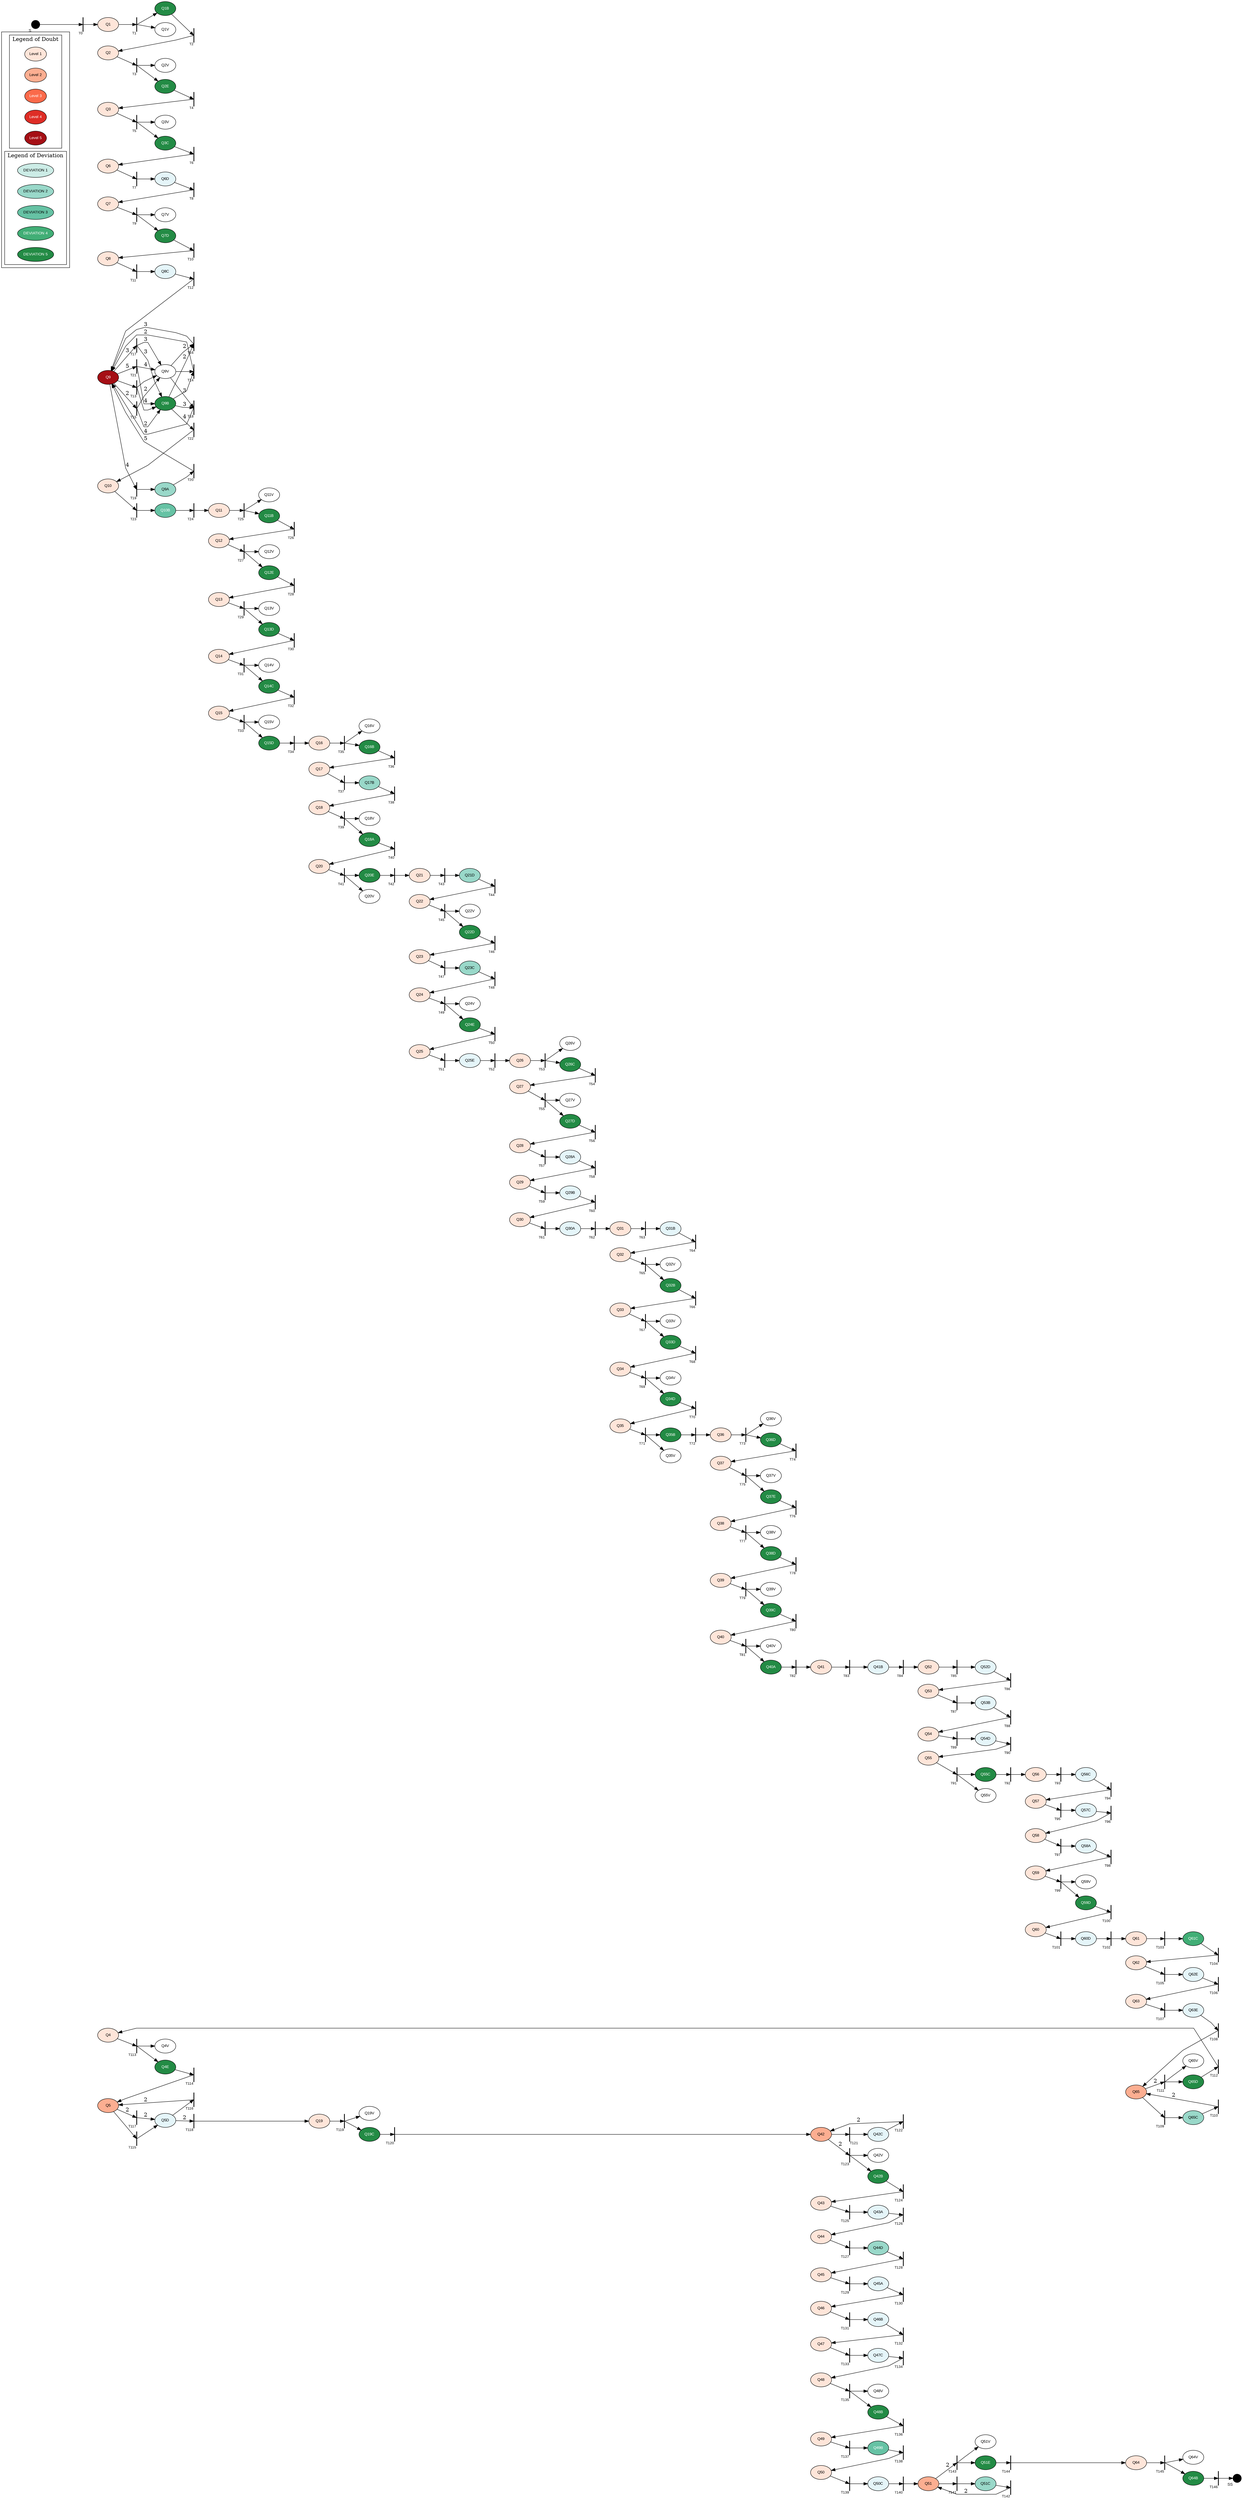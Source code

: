 digraph G { rankdir=LR; splines=polyline;
node[style=filled; fontsize=10; fontname=Arial; fontcolor=black; fillcolor=white; colorscheme=bugn9];
subgraph cluster_0{subgraph cluster_1{ label="Legend of Doubt"
"Level 1"[colorscheme=reds5; fillcolor=1;]
"Level 2"[colorscheme=reds5; fillcolor=2;]
"Level 3"[colorscheme=reds5; fillcolor=3; fontcolor=white;]
"Level 4"[colorscheme=reds5; fillcolor=4; fontcolor=white;]
"Level 5"[colorscheme=reds5; fillcolor=5; fontcolor=white;]
}
subgraph cluster_2{ label="Legend of Deviation"
"DEVIATION 1"[fillcolor=3;];
"DEVIATION 2"[fillcolor=4;];
"DEVIATION 3"[fillcolor=5;];
"DEVIATION 4"[fillcolor=6; fontcolor=white;];
"DEVIATION 5"[fillcolor=7; fontcolor=white;];
}}
"S"[fillcolor=black; shape=point; width=0.3; xlabel="S";];"Q1"[colorscheme="reds5"; fillcolor=1; ]; "Q1B"[fillcolor=7; fontcolor=white;]; "Q2"[colorscheme="reds5"; fillcolor=1; ]; "Q2E"[fillcolor=7; fontcolor=white;]; "Q3"[colorscheme="reds5"; fillcolor=1; ]; "Q3C"[fillcolor=7; fontcolor=white;]; "Q6"[colorscheme="reds5"; fillcolor=1; ]; "Q6D"[fillcolor=2; ]; "Q7"[colorscheme="reds5"; fillcolor=1; ]; "Q7D"[fillcolor=7; fontcolor=white;]; "Q8"[colorscheme="reds5"; fillcolor=1; ]; "Q8C"[fillcolor=2; ]; "Q9"[colorscheme="reds5"; fillcolor=5; fontcolor=white;]; "Q9B"[fillcolor=7; fontcolor=white;]; "Q9A"[fillcolor=4; ]; "Q10"[colorscheme="reds5"; fillcolor=1; ]; "Q10B"[fillcolor=5; fontcolor=white;]; "Q11"[colorscheme="reds5"; fillcolor=1; ]; "Q11B"[fillcolor=7; fontcolor=white;]; "Q12"[colorscheme="reds5"; fillcolor=1; ]; "Q12E"[fillcolor=7; fontcolor=white;]; "Q13"[colorscheme="reds5"; fillcolor=1; ]; "Q13D"[fillcolor=7; fontcolor=white;]; "Q14"[colorscheme="reds5"; fillcolor=1; ]; "Q14C"[fillcolor=7; fontcolor=white;]; "Q15"[colorscheme="reds5"; fillcolor=1; ]; "Q15D"[fillcolor=7; fontcolor=white;]; "Q16"[colorscheme="reds5"; fillcolor=1; ]; "Q16B"[fillcolor=7; fontcolor=white;]; "Q17"[colorscheme="reds5"; fillcolor=1; ]; "Q17B"[fillcolor=4; ]; "Q18"[colorscheme="reds5"; fillcolor=1; ]; "Q18A"[fillcolor=7; fontcolor=white;]; "Q20"[colorscheme="reds5"; fillcolor=1; ]; "Q20E"[fillcolor=7; fontcolor=white;]; "Q21"[colorscheme="reds5"; fillcolor=1; ]; "Q21D"[fillcolor=4; ]; "Q22"[colorscheme="reds5"; fillcolor=1; ]; "Q22D"[fillcolor=7; fontcolor=white;]; "Q23"[colorscheme="reds5"; fillcolor=1; ]; "Q23C"[fillcolor=4; ]; "Q24"[colorscheme="reds5"; fillcolor=1; ]; "Q24E"[fillcolor=7; fontcolor=white;]; "Q25"[colorscheme="reds5"; fillcolor=1; ]; "Q25E"[fillcolor=2; ]; "Q26"[colorscheme="reds5"; fillcolor=1; ]; "Q26C"[fillcolor=7; fontcolor=white;]; "Q27"[colorscheme="reds5"; fillcolor=1; ]; "Q27D"[fillcolor=7; fontcolor=white;]; "Q28"[colorscheme="reds5"; fillcolor=1; ]; "Q28A"[fillcolor=2; ]; "Q29"[colorscheme="reds5"; fillcolor=1; ]; "Q29B"[fillcolor=2; ]; "Q30"[colorscheme="reds5"; fillcolor=1; ]; "Q30A"[fillcolor=2; ]; "Q31"[colorscheme="reds5"; fillcolor=1; ]; "Q31B"[fillcolor=2; ]; "Q32"[colorscheme="reds5"; fillcolor=1; ]; "Q32B"[fillcolor=7; fontcolor=white;]; "Q33"[colorscheme="reds5"; fillcolor=1; ]; "Q33D"[fillcolor=7; fontcolor=white;]; "Q34"[colorscheme="reds5"; fillcolor=1; ]; "Q34D"[fillcolor=7; fontcolor=white;]; "Q35"[colorscheme="reds5"; fillcolor=1; ]; "Q35B"[fillcolor=7; fontcolor=white;]; "Q36"[colorscheme="reds5"; fillcolor=1; ]; "Q36D"[fillcolor=7; fontcolor=white;]; "Q37"[colorscheme="reds5"; fillcolor=1; ]; "Q37E"[fillcolor=7; fontcolor=white;]; "Q38"[colorscheme="reds5"; fillcolor=1; ]; "Q38D"[fillcolor=7; fontcolor=white;]; "Q39"[colorscheme="reds5"; fillcolor=1; ]; "Q39C"[fillcolor=7; fontcolor=white;]; "Q40"[colorscheme="reds5"; fillcolor=1; ]; "Q40A"[fillcolor=7; fontcolor=white;]; "Q41"[colorscheme="reds5"; fillcolor=1; ]; "Q41B"[fillcolor=2; ]; "Q52"[colorscheme="reds5"; fillcolor=1; ]; "Q52D"[fillcolor=2; ]; "Q53"[colorscheme="reds5"; fillcolor=1; ]; "Q53B"[fillcolor=2; ]; "Q54"[colorscheme="reds5"; fillcolor=1; ]; "Q54D"[fillcolor=2; ]; "Q55"[colorscheme="reds5"; fillcolor=1; ]; "Q55C"[fillcolor=7; fontcolor=white;]; "Q56"[colorscheme="reds5"; fillcolor=1; ]; "Q56C"[fillcolor=2; ]; "Q57"[colorscheme="reds5"; fillcolor=1; ]; "Q57C"[fillcolor=2; ]; "Q58"[colorscheme="reds5"; fillcolor=1; ]; "Q58A"[fillcolor=2; ]; "Q59"[colorscheme="reds5"; fillcolor=1; ]; "Q59D"[fillcolor=7; fontcolor=white;]; "Q60"[colorscheme="reds5"; fillcolor=1; ]; "Q60D"[fillcolor=2; ]; "Q61"[colorscheme="reds5"; fillcolor=1; ]; "Q61C"[fillcolor=6; fontcolor=white;]; "Q62"[colorscheme="reds5"; fillcolor=1; ]; "Q62E"[fillcolor=2; ]; "Q63"[colorscheme="reds5"; fillcolor=1; ]; "Q63E"[fillcolor=2; ]; "Q65"[colorscheme="reds5"; fillcolor=2; ]; "Q65C"[fillcolor=4; ]; "Q65D"[fillcolor=7; fontcolor=white;]; "Q4"[colorscheme="reds5"; fillcolor=1; ]; "Q4E"[fillcolor=7; fontcolor=white;]; "Q5"[colorscheme="reds5"; fillcolor=2; ]; "Q5D"[fillcolor=2; ]; "Q19"[colorscheme="reds5"; fillcolor=1; ]; "Q19C"[fillcolor=7; fontcolor=white;]; "Q42"[colorscheme="reds5"; fillcolor=2; ]; "Q42C"[fillcolor=2; ]; "Q42B"[fillcolor=7; fontcolor=white;]; "Q43"[colorscheme="reds5"; fillcolor=1; ]; "Q43A"[fillcolor=2; ]; "Q44"[colorscheme="reds5"; fillcolor=1; ]; "Q44D"[fillcolor=4; ]; "Q45"[colorscheme="reds5"; fillcolor=1; ]; "Q45A"[fillcolor=2; ]; "Q46"[colorscheme="reds5"; fillcolor=1; ]; "Q46B"[fillcolor=2; ]; "Q47"[colorscheme="reds5"; fillcolor=1; ]; "Q47C"[fillcolor=2; ]; "Q48"[colorscheme="reds5"; fillcolor=1; ]; "Q48B"[fillcolor=7; fontcolor=white;]; "Q49"[colorscheme="reds5"; fillcolor=1; ]; "Q49B"[fillcolor=5; fontcolor=white;]; "Q50"[colorscheme="reds5"; fillcolor=1; ]; "Q50C"[fillcolor=2; ]; "Q51"[colorscheme="reds5"; fillcolor=2; ]; "Q51C"[fillcolor=4; ]; "Q51E"[fillcolor=7; fontcolor=white;]; "Q64"[colorscheme="reds5"; fillcolor=1; ]; "Q64B"[fillcolor=7; fontcolor=white;]; "SS"[fillcolor=black; shape=point; width=0.3; xlabel="SS";];"T0"[fillcolor=black; shape=box; label=""; width=0.01; fontsize=9; xlabel="T0"]; "T1"[fillcolor=black; shape=box; label=""; width=0.01; fontsize=9; xlabel="T1"]; "T2"[fillcolor=black; shape=box; label=""; width=0.01; fontsize=9; xlabel="T2"]; "T3"[fillcolor=black; shape=box; label=""; width=0.01; fontsize=9; xlabel="T3"]; "T4"[fillcolor=black; shape=box; label=""; width=0.01; fontsize=9; xlabel="T4"]; "T5"[fillcolor=black; shape=box; label=""; width=0.01; fontsize=9; xlabel="T5"]; "T6"[fillcolor=black; shape=box; label=""; width=0.01; fontsize=9; xlabel="T6"]; "T7"[fillcolor=black; shape=box; label=""; width=0.01; fontsize=9; xlabel="T7"]; "T8"[fillcolor=black; shape=box; label=""; width=0.01; fontsize=9; xlabel="T8"]; "T9"[fillcolor=black; shape=box; label=""; width=0.01; fontsize=9; xlabel="T9"]; "T10"[fillcolor=black; shape=box; label=""; width=0.01; fontsize=9; xlabel="T10"]; "T11"[fillcolor=black; shape=box; label=""; width=0.01; fontsize=9; xlabel="T11"]; "T12"[fillcolor=black; shape=box; label=""; width=0.01; fontsize=9; xlabel="T12"]; "T13"[fillcolor=black; shape=box; label=""; width=0.01; fontsize=9; xlabel="T13"]; "T14"[fillcolor=black; shape=box; label=""; width=0.01; fontsize=9; xlabel="T14"]; "T15"[fillcolor=black; shape=box; label=""; width=0.01; fontsize=9; xlabel="T15"]; "T16"[fillcolor=black; shape=box; label=""; width=0.01; fontsize=9; xlabel="T16"]; "T17"[fillcolor=black; shape=box; label=""; width=0.01; fontsize=9; xlabel="T17"]; "T18"[fillcolor=black; shape=box; label=""; width=0.01; fontsize=9; xlabel="T18"]; "T19"[fillcolor=black; shape=box; label=""; width=0.01; fontsize=9; xlabel="T19"]; "T20"[fillcolor=black; shape=box; label=""; width=0.01; fontsize=9; xlabel="T20"]; "T21"[fillcolor=black; shape=box; label=""; width=0.01; fontsize=9; xlabel="T21"]; "T22"[fillcolor=black; shape=box; label=""; width=0.01; fontsize=9; xlabel="T22"]; "T23"[fillcolor=black; shape=box; label=""; width=0.01; fontsize=9; xlabel="T23"]; "T24"[fillcolor=black; shape=box; label=""; width=0.01; fontsize=9; xlabel="T24"]; "T25"[fillcolor=black; shape=box; label=""; width=0.01; fontsize=9; xlabel="T25"]; "T26"[fillcolor=black; shape=box; label=""; width=0.01; fontsize=9; xlabel="T26"]; "T27"[fillcolor=black; shape=box; label=""; width=0.01; fontsize=9; xlabel="T27"]; "T28"[fillcolor=black; shape=box; label=""; width=0.01; fontsize=9; xlabel="T28"]; "T29"[fillcolor=black; shape=box; label=""; width=0.01; fontsize=9; xlabel="T29"]; "T30"[fillcolor=black; shape=box; label=""; width=0.01; fontsize=9; xlabel="T30"]; "T31"[fillcolor=black; shape=box; label=""; width=0.01; fontsize=9; xlabel="T31"]; "T32"[fillcolor=black; shape=box; label=""; width=0.01; fontsize=9; xlabel="T32"]; "T33"[fillcolor=black; shape=box; label=""; width=0.01; fontsize=9; xlabel="T33"]; "T34"[fillcolor=black; shape=box; label=""; width=0.01; fontsize=9; xlabel="T34"]; "T35"[fillcolor=black; shape=box; label=""; width=0.01; fontsize=9; xlabel="T35"]; "T36"[fillcolor=black; shape=box; label=""; width=0.01; fontsize=9; xlabel="T36"]; "T37"[fillcolor=black; shape=box; label=""; width=0.01; fontsize=9; xlabel="T37"]; "T38"[fillcolor=black; shape=box; label=""; width=0.01; fontsize=9; xlabel="T38"]; "T39"[fillcolor=black; shape=box; label=""; width=0.01; fontsize=9; xlabel="T39"]; "T40"[fillcolor=black; shape=box; label=""; width=0.01; fontsize=9; xlabel="T40"]; "T41"[fillcolor=black; shape=box; label=""; width=0.01; fontsize=9; xlabel="T41"]; "T42"[fillcolor=black; shape=box; label=""; width=0.01; fontsize=9; xlabel="T42"]; "T43"[fillcolor=black; shape=box; label=""; width=0.01; fontsize=9; xlabel="T43"]; "T44"[fillcolor=black; shape=box; label=""; width=0.01; fontsize=9; xlabel="T44"]; "T45"[fillcolor=black; shape=box; label=""; width=0.01; fontsize=9; xlabel="T45"]; "T46"[fillcolor=black; shape=box; label=""; width=0.01; fontsize=9; xlabel="T46"]; "T47"[fillcolor=black; shape=box; label=""; width=0.01; fontsize=9; xlabel="T47"]; "T48"[fillcolor=black; shape=box; label=""; width=0.01; fontsize=9; xlabel="T48"]; "T49"[fillcolor=black; shape=box; label=""; width=0.01; fontsize=9; xlabel="T49"]; "T50"[fillcolor=black; shape=box; label=""; width=0.01; fontsize=9; xlabel="T50"]; "T51"[fillcolor=black; shape=box; label=""; width=0.01; fontsize=9; xlabel="T51"]; "T52"[fillcolor=black; shape=box; label=""; width=0.01; fontsize=9; xlabel="T52"]; "T53"[fillcolor=black; shape=box; label=""; width=0.01; fontsize=9; xlabel="T53"]; "T54"[fillcolor=black; shape=box; label=""; width=0.01; fontsize=9; xlabel="T54"]; "T55"[fillcolor=black; shape=box; label=""; width=0.01; fontsize=9; xlabel="T55"]; "T56"[fillcolor=black; shape=box; label=""; width=0.01; fontsize=9; xlabel="T56"]; "T57"[fillcolor=black; shape=box; label=""; width=0.01; fontsize=9; xlabel="T57"]; "T58"[fillcolor=black; shape=box; label=""; width=0.01; fontsize=9; xlabel="T58"]; "T59"[fillcolor=black; shape=box; label=""; width=0.01; fontsize=9; xlabel="T59"]; "T60"[fillcolor=black; shape=box; label=""; width=0.01; fontsize=9; xlabel="T60"]; "T61"[fillcolor=black; shape=box; label=""; width=0.01; fontsize=9; xlabel="T61"]; "T62"[fillcolor=black; shape=box; label=""; width=0.01; fontsize=9; xlabel="T62"]; "T63"[fillcolor=black; shape=box; label=""; width=0.01; fontsize=9; xlabel="T63"]; "T64"[fillcolor=black; shape=box; label=""; width=0.01; fontsize=9; xlabel="T64"]; "T65"[fillcolor=black; shape=box; label=""; width=0.01; fontsize=9; xlabel="T65"]; "T66"[fillcolor=black; shape=box; label=""; width=0.01; fontsize=9; xlabel="T66"]; "T67"[fillcolor=black; shape=box; label=""; width=0.01; fontsize=9; xlabel="T67"]; "T68"[fillcolor=black; shape=box; label=""; width=0.01; fontsize=9; xlabel="T68"]; "T69"[fillcolor=black; shape=box; label=""; width=0.01; fontsize=9; xlabel="T69"]; "T70"[fillcolor=black; shape=box; label=""; width=0.01; fontsize=9; xlabel="T70"]; "T71"[fillcolor=black; shape=box; label=""; width=0.01; fontsize=9; xlabel="T71"]; "T72"[fillcolor=black; shape=box; label=""; width=0.01; fontsize=9; xlabel="T72"]; "T73"[fillcolor=black; shape=box; label=""; width=0.01; fontsize=9; xlabel="T73"]; "T74"[fillcolor=black; shape=box; label=""; width=0.01; fontsize=9; xlabel="T74"]; "T75"[fillcolor=black; shape=box; label=""; width=0.01; fontsize=9; xlabel="T75"]; "T76"[fillcolor=black; shape=box; label=""; width=0.01; fontsize=9; xlabel="T76"]; "T77"[fillcolor=black; shape=box; label=""; width=0.01; fontsize=9; xlabel="T77"]; "T78"[fillcolor=black; shape=box; label=""; width=0.01; fontsize=9; xlabel="T78"]; "T79"[fillcolor=black; shape=box; label=""; width=0.01; fontsize=9; xlabel="T79"]; "T80"[fillcolor=black; shape=box; label=""; width=0.01; fontsize=9; xlabel="T80"]; "T81"[fillcolor=black; shape=box; label=""; width=0.01; fontsize=9; xlabel="T81"]; "T82"[fillcolor=black; shape=box; label=""; width=0.01; fontsize=9; xlabel="T82"]; "T83"[fillcolor=black; shape=box; label=""; width=0.01; fontsize=9; xlabel="T83"]; "T84"[fillcolor=black; shape=box; label=""; width=0.01; fontsize=9; xlabel="T84"]; "T85"[fillcolor=black; shape=box; label=""; width=0.01; fontsize=9; xlabel="T85"]; "T86"[fillcolor=black; shape=box; label=""; width=0.01; fontsize=9; xlabel="T86"]; "T87"[fillcolor=black; shape=box; label=""; width=0.01; fontsize=9; xlabel="T87"]; "T88"[fillcolor=black; shape=box; label=""; width=0.01; fontsize=9; xlabel="T88"]; "T89"[fillcolor=black; shape=box; label=""; width=0.01; fontsize=9; xlabel="T89"]; "T90"[fillcolor=black; shape=box; label=""; width=0.01; fontsize=9; xlabel="T90"]; "T91"[fillcolor=black; shape=box; label=""; width=0.01; fontsize=9; xlabel="T91"]; "T92"[fillcolor=black; shape=box; label=""; width=0.01; fontsize=9; xlabel="T92"]; "T93"[fillcolor=black; shape=box; label=""; width=0.01; fontsize=9; xlabel="T93"]; "T94"[fillcolor=black; shape=box; label=""; width=0.01; fontsize=9; xlabel="T94"]; "T95"[fillcolor=black; shape=box; label=""; width=0.01; fontsize=9; xlabel="T95"]; "T96"[fillcolor=black; shape=box; label=""; width=0.01; fontsize=9; xlabel="T96"]; "T97"[fillcolor=black; shape=box; label=""; width=0.01; fontsize=9; xlabel="T97"]; "T98"[fillcolor=black; shape=box; label=""; width=0.01; fontsize=9; xlabel="T98"]; "T99"[fillcolor=black; shape=box; label=""; width=0.01; fontsize=9; xlabel="T99"]; "T100"[fillcolor=black; shape=box; label=""; width=0.01; fontsize=9; xlabel="T100"]; "T101"[fillcolor=black; shape=box; label=""; width=0.01; fontsize=9; xlabel="T101"]; "T102"[fillcolor=black; shape=box; label=""; width=0.01; fontsize=9; xlabel="T102"]; "T103"[fillcolor=black; shape=box; label=""; width=0.01; fontsize=9; xlabel="T103"]; "T104"[fillcolor=black; shape=box; label=""; width=0.01; fontsize=9; xlabel="T104"]; "T105"[fillcolor=black; shape=box; label=""; width=0.01; fontsize=9; xlabel="T105"]; "T106"[fillcolor=black; shape=box; label=""; width=0.01; fontsize=9; xlabel="T106"]; "T107"[fillcolor=black; shape=box; label=""; width=0.01; fontsize=9; xlabel="T107"]; "T108"[fillcolor=black; shape=box; label=""; width=0.01; fontsize=9; xlabel="T108"]; "T109"[fillcolor=black; shape=box; label=""; width=0.01; fontsize=9; xlabel="T109"]; "T110"[fillcolor=black; shape=box; label=""; width=0.01; fontsize=9; xlabel="T110"]; "T111"[fillcolor=black; shape=box; label=""; width=0.01; fontsize=9; xlabel="T111"]; "T112"[fillcolor=black; shape=box; label=""; width=0.01; fontsize=9; xlabel="T112"]; "T113"[fillcolor=black; shape=box; label=""; width=0.01; fontsize=9; xlabel="T113"]; "T114"[fillcolor=black; shape=box; label=""; width=0.01; fontsize=9; xlabel="T114"]; "T115"[fillcolor=black; shape=box; label=""; width=0.01; fontsize=9; xlabel="T115"]; "T116"[fillcolor=black; shape=box; label=""; width=0.01; fontsize=9; xlabel="T116"]; "T117"[fillcolor=black; shape=box; label=""; width=0.01; fontsize=9; xlabel="T117"]; "T118"[fillcolor=black; shape=box; label=""; width=0.01; fontsize=9; xlabel="T118"]; "T119"[fillcolor=black; shape=box; label=""; width=0.01; fontsize=9; xlabel="T119"]; "T120"[fillcolor=black; shape=box; label=""; width=0.01; fontsize=9; xlabel="T120"]; "T121"[fillcolor=black; shape=box; label=""; width=0.01; fontsize=9; xlabel="T121"]; "T122"[fillcolor=black; shape=box; label=""; width=0.01; fontsize=9; xlabel="T122"]; "T123"[fillcolor=black; shape=box; label=""; width=0.01; fontsize=9; xlabel="T123"]; "T124"[fillcolor=black; shape=box; label=""; width=0.01; fontsize=9; xlabel="T124"]; "T125"[fillcolor=black; shape=box; label=""; width=0.01; fontsize=9; xlabel="T125"]; "T126"[fillcolor=black; shape=box; label=""; width=0.01; fontsize=9; xlabel="T126"]; "T127"[fillcolor=black; shape=box; label=""; width=0.01; fontsize=9; xlabel="T127"]; "T128"[fillcolor=black; shape=box; label=""; width=0.01; fontsize=9; xlabel="T128"]; "T129"[fillcolor=black; shape=box; label=""; width=0.01; fontsize=9; xlabel="T129"]; "T130"[fillcolor=black; shape=box; label=""; width=0.01; fontsize=9; xlabel="T130"]; "T131"[fillcolor=black; shape=box; label=""; width=0.01; fontsize=9; xlabel="T131"]; "T132"[fillcolor=black; shape=box; label=""; width=0.01; fontsize=9; xlabel="T132"]; "T133"[fillcolor=black; shape=box; label=""; width=0.01; fontsize=9; xlabel="T133"]; "T134"[fillcolor=black; shape=box; label=""; width=0.01; fontsize=9; xlabel="T134"]; "T135"[fillcolor=black; shape=box; label=""; width=0.01; fontsize=9; xlabel="T135"]; "T136"[fillcolor=black; shape=box; label=""; width=0.01; fontsize=9; xlabel="T136"]; "T137"[fillcolor=black; shape=box; label=""; width=0.01; fontsize=9; xlabel="T137"]; "T138"[fillcolor=black; shape=box; label=""; width=0.01; fontsize=9; xlabel="T138"]; "T139"[fillcolor=black; shape=box; label=""; width=0.01; fontsize=9; xlabel="T139"]; "T140"[fillcolor=black; shape=box; label=""; width=0.01; fontsize=9; xlabel="T140"]; "T141"[fillcolor=black; shape=box; label=""; width=0.01; fontsize=9; xlabel="T141"]; "T142"[fillcolor=black; shape=box; label=""; width=0.01; fontsize=9; xlabel="T142"]; "T143"[fillcolor=black; shape=box; label=""; width=0.01; fontsize=9; xlabel="T143"]; "T144"[fillcolor=black; shape=box; label=""; width=0.01; fontsize=9; xlabel="T144"]; "T145"[fillcolor=black; shape=box; label=""; width=0.01; fontsize=9; xlabel="T145"]; "T146"[fillcolor=black; shape=box; label=""; width=0.01; fontsize=9; xlabel="T146"]; {rank=same; "Q1"; "Q2"; "Q3"; "Q6"; "Q7"; "Q8"; "Q9"; "Q10"; "Q4"; "Q5"; }{rank=same; "Q11"; "Q12"; "Q13"; "Q14"; "Q15"; }{rank=same; "Q16"; "Q17"; "Q18"; "Q20"; "Q19"; }{rank=same; "Q21"; "Q22"; "Q23"; "Q24"; "Q25"; }{rank=same; "Q26"; "Q27"; "Q28"; "Q29"; "Q30"; }{rank=same; "Q31"; "Q32"; "Q33"; "Q34"; "Q35"; }{rank=same; "Q36"; "Q37"; "Q38"; "Q39"; "Q40"; }{rank=same; "Q41"; "Q42"; "Q43"; "Q44"; "Q45"; "Q46"; "Q47"; "Q48"; "Q49"; "Q50"; }{rank=same; "Q52"; "Q53"; "Q54"; "Q55"; "Q51"; }{rank=same; "Q56"; "Q57"; "Q58"; "Q59"; "Q60"; }{rank=same; "Q61"; "Q62"; "Q63"; "Q65"; "Q64"; }"S"->"T0" "T0"->"Q1" "Q1"->"T1" "T1"->"Q1B" "T1"->"Q1V" "Q1B"->"T2" "T2"->"Q2" "Q2"->"T3" "T3"->"Q2E" "T3"->"Q2V" "Q2E"->"T4" "T4"->"Q3" "Q3"->"T5" "T5"->"Q3C" "T5"->"Q3V" "Q3C"->"T6" "T6"->"Q6" "Q6"->"T7" "T7"->"Q6D" "Q6D"->"T8" "T8"->"Q7" "Q7"->"T9" "T9"->"Q7D" "T9"->"Q7V" "Q7D"->"T10" "T10"->"Q8" "Q8"->"T11" "T11"->"Q8C" "Q8C"->"T12" "T12"->"Q9" "Q9"->"T13" "T13"->"Q9B" "T13"->"Q9V" "Q9B"->"T14" "Q9V"->"T14" "T14"->"Q9"[label="2";]; "Q9"->"T15"[label="2";]; "T15"->"Q9B"[label="2";]; "T15"->"Q9V"[label="2";]; "Q9B"->"T16"[label="2";]; "Q9V"->"T16"[label="2";]; "T16"->"Q9"[label="3";]; "Q9"->"T17"[label="3";]; "T17"->"Q9B"[label="3";]; "T17"->"Q9V"[label="3";]; "Q9B"->"T18"[label="3";]; "Q9V"->"T18"[label="3";]; "T18"->"Q9"[label="4";]; "Q9"->"T19"[label="4";]; "T19"->"Q9A" "Q9A"->"T20" "T20"->"Q9"[label="5";]; "Q9"->"T21"[label="5";]; "T21"->"Q9B"[label="4";]; "T21"->"Q9V"[label="4";]; "Q9B"->"T22"[label="4";]; "T22"->"Q10" "Q10"->"T23" "T23"->"Q10B" "Q10B"->"T24" "T24"->"Q11" "Q11"->"T25" "T25"->"Q11B" "T25"->"Q11V" "Q11B"->"T26" "T26"->"Q12" "Q12"->"T27" "T27"->"Q12E" "T27"->"Q12V" "Q12E"->"T28" "T28"->"Q13" "Q13"->"T29" "T29"->"Q13D" "T29"->"Q13V" "Q13D"->"T30" "T30"->"Q14" "Q14"->"T31" "T31"->"Q14C" "T31"->"Q14V" "Q14C"->"T32" "T32"->"Q15" "Q15"->"T33" "T33"->"Q15D" "T33"->"Q15V" "Q15D"->"T34" "T34"->"Q16" "Q16"->"T35" "T35"->"Q16B" "T35"->"Q16V" "Q16B"->"T36" "T36"->"Q17" "Q17"->"T37" "T37"->"Q17B" "Q17B"->"T38" "T38"->"Q18" "Q18"->"T39" "T39"->"Q18A" "T39"->"Q18V" "Q18A"->"T40" "T40"->"Q20" "Q20"->"T41" "T41"->"Q20E" "T41"->"Q20V" "Q20E"->"T42" "T42"->"Q21" "Q21"->"T43" "T43"->"Q21D" "Q21D"->"T44" "T44"->"Q22" "Q22"->"T45" "T45"->"Q22D" "T45"->"Q22V" "Q22D"->"T46" "T46"->"Q23" "Q23"->"T47" "T47"->"Q23C" "Q23C"->"T48" "T48"->"Q24" "Q24"->"T49" "T49"->"Q24E" "T49"->"Q24V" "Q24E"->"T50" "T50"->"Q25" "Q25"->"T51" "T51"->"Q25E" "Q25E"->"T52" "T52"->"Q26" "Q26"->"T53" "T53"->"Q26C" "T53"->"Q26V" "Q26C"->"T54" "T54"->"Q27" "Q27"->"T55" "T55"->"Q27D" "T55"->"Q27V" "Q27D"->"T56" "T56"->"Q28" "Q28"->"T57" "T57"->"Q28A" "Q28A"->"T58" "T58"->"Q29" "Q29"->"T59" "T59"->"Q29B" "Q29B"->"T60" "T60"->"Q30" "Q30"->"T61" "T61"->"Q30A" "Q30A"->"T62" "T62"->"Q31" "Q31"->"T63" "T63"->"Q31B" "Q31B"->"T64" "T64"->"Q32" "Q32"->"T65" "T65"->"Q32B" "T65"->"Q32V" "Q32B"->"T66" "T66"->"Q33" "Q33"->"T67" "T67"->"Q33D" "T67"->"Q33V" "Q33D"->"T68" "T68"->"Q34" "Q34"->"T69" "T69"->"Q34D" "T69"->"Q34V" "Q34D"->"T70" "T70"->"Q35" "Q35"->"T71" "T71"->"Q35B" "T71"->"Q35V" "Q35B"->"T72" "T72"->"Q36" "Q36"->"T73" "T73"->"Q36D" "T73"->"Q36V" "Q36D"->"T74" "T74"->"Q37" "Q37"->"T75" "T75"->"Q37E" "T75"->"Q37V" "Q37E"->"T76" "T76"->"Q38" "Q38"->"T77" "T77"->"Q38D" "T77"->"Q38V" "Q38D"->"T78" "T78"->"Q39" "Q39"->"T79" "T79"->"Q39C" "T79"->"Q39V" "Q39C"->"T80" "T80"->"Q40" "Q40"->"T81" "T81"->"Q40A" "T81"->"Q40V" "Q40A"->"T82" "T82"->"Q41" "Q41"->"T83" "T83"->"Q41B" "Q41B"->"T84" "T84"->"Q52" "Q52"->"T85" "T85"->"Q52D" "Q52D"->"T86" "T86"->"Q53" "Q53"->"T87" "T87"->"Q53B" "Q53B"->"T88" "T88"->"Q54" "Q54"->"T89" "T89"->"Q54D" "Q54D"->"T90" "T90"->"Q55" "Q55"->"T91" "T91"->"Q55C" "T91"->"Q55V" "Q55C"->"T92" "T92"->"Q56" "Q56"->"T93" "T93"->"Q56C" "Q56C"->"T94" "T94"->"Q57" "Q57"->"T95" "T95"->"Q57C" "Q57C"->"T96" "T96"->"Q58" "Q58"->"T97" "T97"->"Q58A" "Q58A"->"T98" "T98"->"Q59" "Q59"->"T99" "T99"->"Q59D" "T99"->"Q59V" "Q59D"->"T100" "T100"->"Q60" "Q60"->"T101" "T101"->"Q60D" "Q60D"->"T102" "T102"->"Q61" "Q61"->"T103" "T103"->"Q61C" "Q61C"->"T104" "T104"->"Q62" "Q62"->"T105" "T105"->"Q62E" "Q62E"->"T106" "T106"->"Q63" "Q63"->"T107" "T107"->"Q63E" "Q63E"->"T108" "T108"->"Q65" "Q65"->"T109" "T109"->"Q65C" "Q65C"->"T110" "T110"->"Q65"[label="2";]; "Q65"->"T111"[label="2";]; "T111"->"Q65D" "T111"->"Q65V" "Q65D"->"T112" "T112"->"Q4" "Q4"->"T113" "T113"->"Q4E" "T113"->"Q4V" "Q4E"->"T114" "T114"->"Q5" "Q5"->"T115" "T115"->"Q5D" "Q5D"->"T116" "T116"->"Q5"[label="2";]; "Q5"->"T117"[label="2";]; "T117"->"Q5D"[label="2";]; "Q5D"->"T118"[label="2";]; "T118"->"Q19" "Q19"->"T119" "T119"->"Q19C" "T119"->"Q19V" "Q19C"->"T120" "T120"->"Q42" "Q42"->"T121" "T121"->"Q42C" "Q42C"->"T122" "T122"->"Q42"[label="2";]; "Q42"->"T123"[label="2";]; "T123"->"Q42B" "T123"->"Q42V" "Q42B"->"T124" "T124"->"Q43" "Q43"->"T125" "T125"->"Q43A" "Q43A"->"T126" "T126"->"Q44" "Q44"->"T127" "T127"->"Q44D" "Q44D"->"T128" "T128"->"Q45" "Q45"->"T129" "T129"->"Q45A" "Q45A"->"T130" "T130"->"Q46" "Q46"->"T131" "T131"->"Q46B" "Q46B"->"T132" "T132"->"Q47" "Q47"->"T133" "T133"->"Q47C" "Q47C"->"T134" "T134"->"Q48" "Q48"->"T135" "T135"->"Q48B" "T135"->"Q48V" "Q48B"->"T136" "T136"->"Q49" "Q49"->"T137" "T137"->"Q49B" "Q49B"->"T138" "T138"->"Q50" "Q50"->"T139" "T139"->"Q50C" "Q50C"->"T140" "T140"->"Q51" "Q51"->"T141" "T141"->"Q51C" "Q51C"->"T142" "T142"->"Q51"[label="2";]; "Q51"->"T143"[label="2";]; "T143"->"Q51E" "T143"->"Q51V" "Q51E"->"T144" "T144"->"Q64" "Q64"->"T145" "T145"->"Q64B" "T145"->"Q64V" "Q64B"->"T146" "T146"->"SS" }